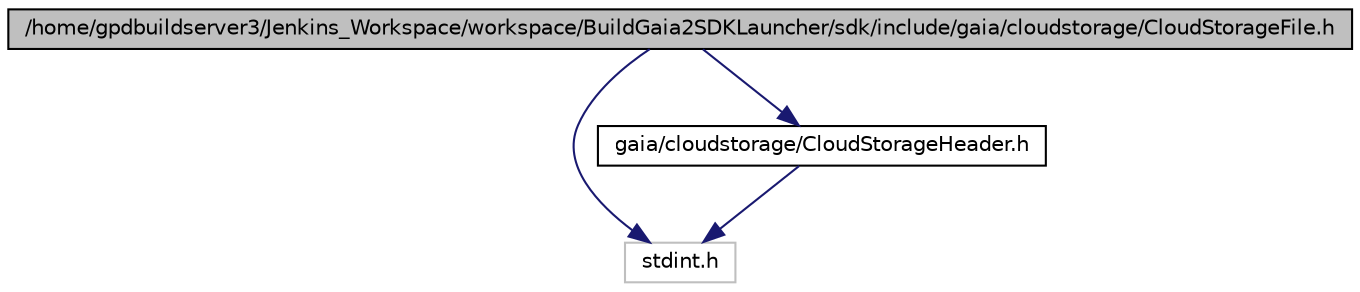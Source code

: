 digraph G
{
  edge [fontname="Helvetica",fontsize="10",labelfontname="Helvetica",labelfontsize="10"];
  node [fontname="Helvetica",fontsize="10",shape=record];
  Node1 [label="/home/gpdbuildserver3/Jenkins_Workspace/workspace/BuildGaia2SDKLauncher/sdk/include/gaia/cloudstorage/CloudStorageFile.h",height=0.2,width=0.4,color="black", fillcolor="grey75", style="filled" fontcolor="black"];
  Node1 -> Node2 [color="midnightblue",fontsize="10",style="solid",fontname="Helvetica"];
  Node2 [label="stdint.h",height=0.2,width=0.4,color="grey75", fillcolor="white", style="filled"];
  Node1 -> Node3 [color="midnightblue",fontsize="10",style="solid",fontname="Helvetica"];
  Node3 [label="gaia/cloudstorage/CloudStorageHeader.h",height=0.2,width=0.4,color="black", fillcolor="white", style="filled",URL="$d1/de4/_cloud_storage_header_8h.html"];
  Node3 -> Node2 [color="midnightblue",fontsize="10",style="solid",fontname="Helvetica"];
}
